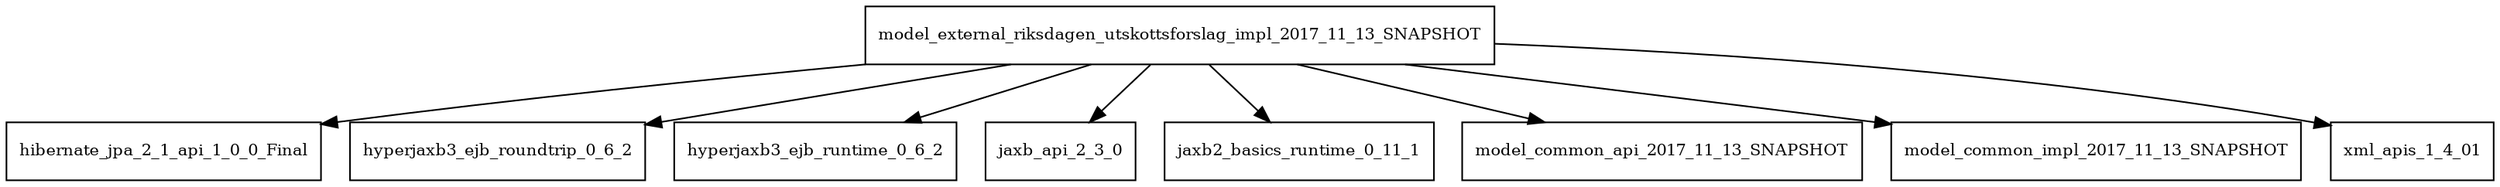 digraph model_external_riksdagen_utskottsforslag_impl_2017_11_13_SNAPSHOT_dependencies {
  node [shape = box, fontsize=10.0];
  model_external_riksdagen_utskottsforslag_impl_2017_11_13_SNAPSHOT -> hibernate_jpa_2_1_api_1_0_0_Final;
  model_external_riksdagen_utskottsforslag_impl_2017_11_13_SNAPSHOT -> hyperjaxb3_ejb_roundtrip_0_6_2;
  model_external_riksdagen_utskottsforslag_impl_2017_11_13_SNAPSHOT -> hyperjaxb3_ejb_runtime_0_6_2;
  model_external_riksdagen_utskottsforslag_impl_2017_11_13_SNAPSHOT -> jaxb_api_2_3_0;
  model_external_riksdagen_utskottsforslag_impl_2017_11_13_SNAPSHOT -> jaxb2_basics_runtime_0_11_1;
  model_external_riksdagen_utskottsforslag_impl_2017_11_13_SNAPSHOT -> model_common_api_2017_11_13_SNAPSHOT;
  model_external_riksdagen_utskottsforslag_impl_2017_11_13_SNAPSHOT -> model_common_impl_2017_11_13_SNAPSHOT;
  model_external_riksdagen_utskottsforslag_impl_2017_11_13_SNAPSHOT -> xml_apis_1_4_01;
}
